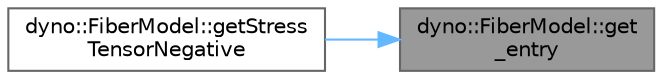 digraph "dyno::FiberModel::get_entry"
{
 // LATEX_PDF_SIZE
  bgcolor="transparent";
  edge [fontname=Helvetica,fontsize=10,labelfontname=Helvetica,labelfontsize=10];
  node [fontname=Helvetica,fontsize=10,shape=box,height=0.2,width=0.4];
  rankdir="RL";
  Node1 [id="Node000001",label="dyno::FiberModel::get\l_entry",height=0.2,width=0.4,color="gray40", fillcolor="grey60", style="filled", fontcolor="black",tooltip=" "];
  Node1 -> Node2 [id="edge1_Node000001_Node000002",dir="back",color="steelblue1",style="solid",tooltip=" "];
  Node2 [id="Node000002",label="dyno::FiberModel::getStress\lTensorNegative",height=0.2,width=0.4,color="grey40", fillcolor="white", style="filled",URL="$classdyno_1_1_fiber_model.html#a9740e2cf3ffad01af924a024403cf692",tooltip=" "];
}
